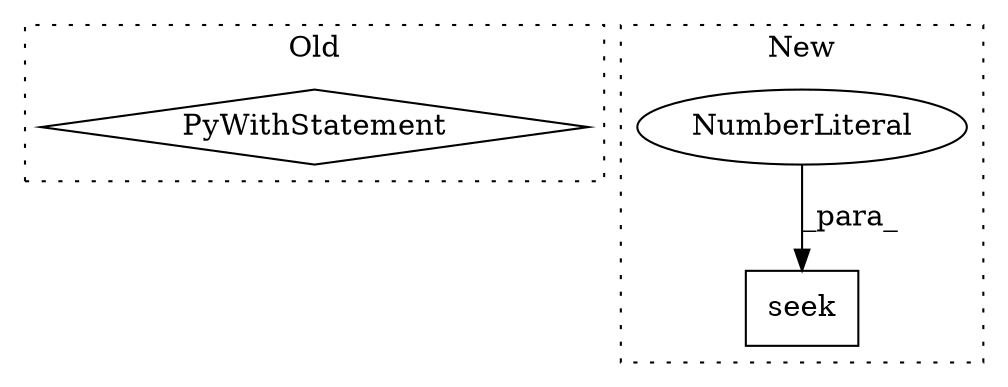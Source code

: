 digraph G {
subgraph cluster0 {
1 [label="PyWithStatement" a="104" s="2654,2665" l="10,2" shape="diamond"];
label = "Old";
style="dotted";
}
subgraph cluster1 {
2 [label="seek" a="32" s="2681,2687" l="5,1" shape="box"];
3 [label="NumberLiteral" a="34" s="2686" l="1" shape="ellipse"];
label = "New";
style="dotted";
}
3 -> 2 [label="_para_"];
}